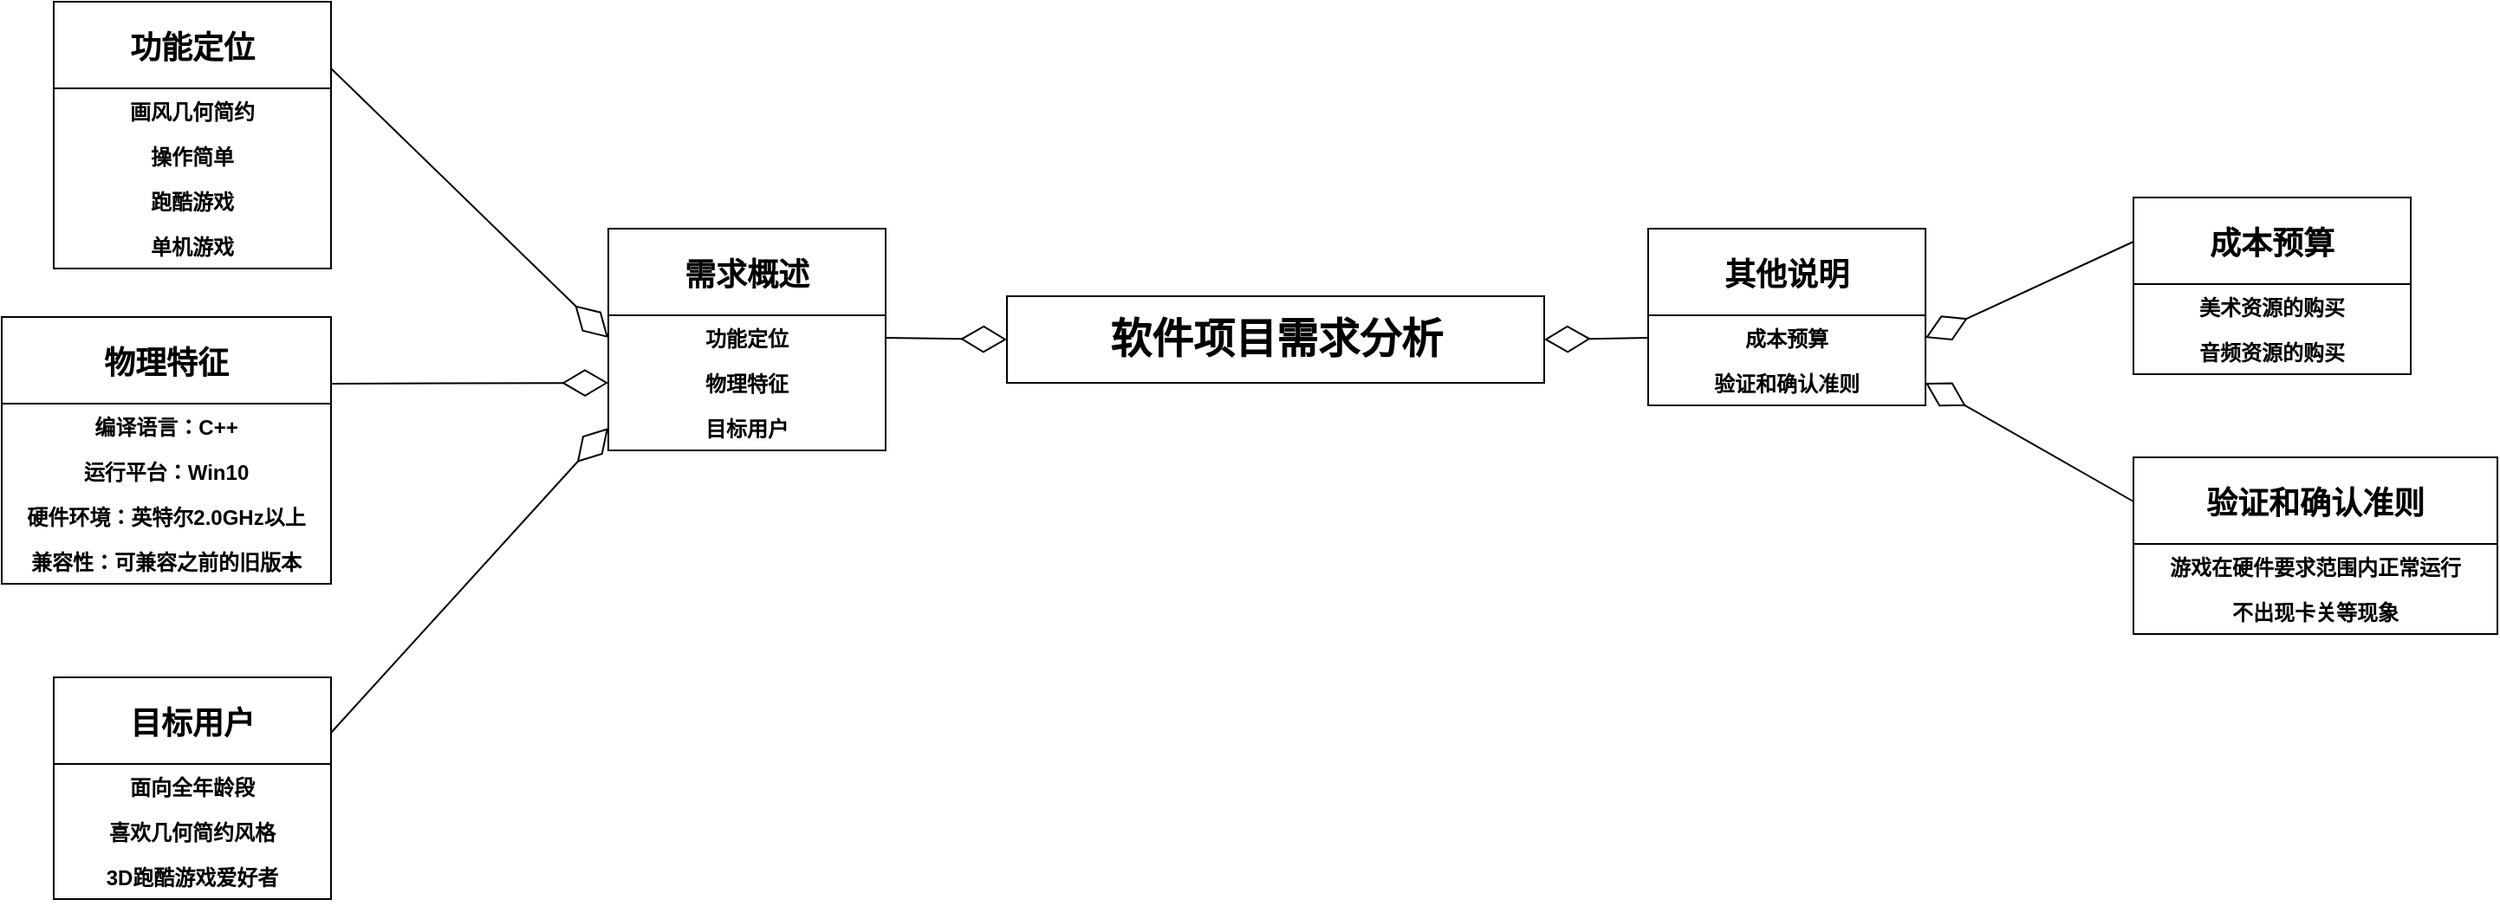 <mxfile version="17.2.2" type="device"><diagram name="Page-1" id="929967ad-93f9-6ef4-fab6-5d389245f69c"><mxGraphModel dx="2076" dy="1158" grid="1" gridSize="10" guides="1" tooltips="1" connect="1" arrows="1" fold="1" page="1" pageScale="1.5" pageWidth="1169" pageHeight="826" background="none" math="0" shadow="0"><root><mxCell id="0" style=";html=1;"/><mxCell id="1" style=";html=1;" parent="0"/><mxCell id="jm7BNOswYELbQj0yEB5I-5" value="需求概述" style="swimlane;fontStyle=1;childLayout=stackLayout;horizontal=1;startSize=50;fillColor=none;horizontalStack=0;resizeParent=1;resizeParentMax=0;resizeLast=0;collapsible=1;marginBottom=0;fontSize=18;" vertex="1" parent="1"><mxGeometry x="520" y="418" width="160" height="128" as="geometry"><mxRectangle x="360" y="360" width="90" height="26" as="alternateBounds"/></mxGeometry></mxCell><mxCell id="jm7BNOswYELbQj0yEB5I-7" value="功能定位" style="text;strokeColor=none;fillColor=none;align=center;verticalAlign=top;spacingLeft=4;spacingRight=4;overflow=hidden;rotatable=0;points=[[0,0.5],[1,0.5]];portConstraint=eastwest;fontStyle=1" vertex="1" parent="jm7BNOswYELbQj0yEB5I-5"><mxGeometry y="50" width="160" height="26" as="geometry"/></mxCell><mxCell id="jm7BNOswYELbQj0yEB5I-6" value="物理特征" style="text;strokeColor=none;fillColor=none;align=center;verticalAlign=top;spacingLeft=4;spacingRight=4;overflow=hidden;rotatable=0;points=[[0,0.5],[1,0.5]];portConstraint=eastwest;fontStyle=1" vertex="1" parent="jm7BNOswYELbQj0yEB5I-5"><mxGeometry y="76" width="160" height="26" as="geometry"/></mxCell><mxCell id="jm7BNOswYELbQj0yEB5I-8" value="目标用户" style="text;strokeColor=none;fillColor=none;align=center;verticalAlign=top;spacingLeft=4;spacingRight=4;overflow=hidden;rotatable=0;points=[[0,0.5],[1,0.5]];portConstraint=eastwest;fontStyle=1" vertex="1" parent="jm7BNOswYELbQj0yEB5I-5"><mxGeometry y="102" width="160" height="26" as="geometry"/></mxCell><mxCell id="jm7BNOswYELbQj0yEB5I-15" value="" style="endArrow=diamondThin;endFill=0;endSize=24;html=1;rounded=0;fontSize=18;entryX=0;entryY=0.5;entryDx=0;entryDy=0;exitX=1;exitY=0.25;exitDx=0;exitDy=0;" edge="1" parent="1" source="jm7BNOswYELbQj0yEB5I-20" target="jm7BNOswYELbQj0yEB5I-7"><mxGeometry width="160" relative="1" as="geometry"><mxPoint x="900" y="918" as="sourcePoint"/><mxPoint x="1270" y="778" as="targetPoint"/></mxGeometry></mxCell><mxCell id="jm7BNOswYELbQj0yEB5I-20" value="功能定位" style="swimlane;fontStyle=1;childLayout=stackLayout;horizontal=1;startSize=50;fillColor=none;horizontalStack=0;resizeParent=1;resizeParentMax=0;resizeLast=0;collapsible=1;marginBottom=0;fontSize=18;" vertex="1" parent="1"><mxGeometry x="200" y="287" width="160" height="154" as="geometry"><mxRectangle x="360" y="360" width="90" height="26" as="alternateBounds"/></mxGeometry></mxCell><mxCell id="jm7BNOswYELbQj0yEB5I-21" value="画风几何简约" style="text;strokeColor=none;fillColor=none;align=center;verticalAlign=top;spacingLeft=4;spacingRight=4;overflow=hidden;rotatable=0;points=[[0,0.5],[1,0.5]];portConstraint=eastwest;fontStyle=1" vertex="1" parent="jm7BNOswYELbQj0yEB5I-20"><mxGeometry y="50" width="160" height="26" as="geometry"/></mxCell><mxCell id="jm7BNOswYELbQj0yEB5I-22" value="操作简单" style="text;strokeColor=none;fillColor=none;align=center;verticalAlign=top;spacingLeft=4;spacingRight=4;overflow=hidden;rotatable=0;points=[[0,0.5],[1,0.5]];portConstraint=eastwest;fontStyle=1" vertex="1" parent="jm7BNOswYELbQj0yEB5I-20"><mxGeometry y="76" width="160" height="26" as="geometry"/></mxCell><mxCell id="jm7BNOswYELbQj0yEB5I-23" value="跑酷游戏" style="text;strokeColor=none;fillColor=none;align=center;verticalAlign=top;spacingLeft=4;spacingRight=4;overflow=hidden;rotatable=0;points=[[0,0.5],[1,0.5]];portConstraint=eastwest;fontStyle=1" vertex="1" parent="jm7BNOswYELbQj0yEB5I-20"><mxGeometry y="102" width="160" height="26" as="geometry"/></mxCell><mxCell id="jm7BNOswYELbQj0yEB5I-24" value="单机游戏" style="text;strokeColor=none;fillColor=none;align=center;verticalAlign=top;spacingLeft=4;spacingRight=4;overflow=hidden;rotatable=0;points=[[0,0.5],[1,0.5]];portConstraint=eastwest;fontStyle=1" vertex="1" parent="jm7BNOswYELbQj0yEB5I-20"><mxGeometry y="128" width="160" height="26" as="geometry"/></mxCell><mxCell id="jm7BNOswYELbQj0yEB5I-26" value="" style="endArrow=diamondThin;endFill=0;endSize=24;html=1;rounded=0;fontSize=18;exitX=1;exitY=0.25;exitDx=0;exitDy=0;entryX=0;entryY=0.5;entryDx=0;entryDy=0;" edge="1" parent="1" source="jm7BNOswYELbQj0yEB5I-27" target="jm7BNOswYELbQj0yEB5I-6"><mxGeometry width="160" relative="1" as="geometry"><mxPoint x="790" y="712" as="sourcePoint"/><mxPoint x="410" y="511" as="targetPoint"/></mxGeometry></mxCell><mxCell id="jm7BNOswYELbQj0yEB5I-27" value="物理特征" style="swimlane;fontStyle=1;childLayout=stackLayout;horizontal=1;startSize=50;fillColor=none;horizontalStack=0;resizeParent=1;resizeParentMax=0;resizeLast=0;collapsible=1;marginBottom=0;fontSize=18;" vertex="1" parent="1"><mxGeometry x="170" y="469" width="190" height="154" as="geometry"><mxRectangle x="360" y="360" width="90" height="26" as="alternateBounds"/></mxGeometry></mxCell><mxCell id="jm7BNOswYELbQj0yEB5I-28" value="编译语言：C++" style="text;strokeColor=none;fillColor=none;align=center;verticalAlign=top;spacingLeft=4;spacingRight=4;overflow=hidden;rotatable=0;points=[[0,0.5],[1,0.5]];portConstraint=eastwest;fontStyle=1" vertex="1" parent="jm7BNOswYELbQj0yEB5I-27"><mxGeometry y="50" width="190" height="26" as="geometry"/></mxCell><mxCell id="jm7BNOswYELbQj0yEB5I-29" value="运行平台：Win10" style="text;strokeColor=none;fillColor=none;align=center;verticalAlign=top;spacingLeft=4;spacingRight=4;overflow=hidden;rotatable=0;points=[[0,0.5],[1,0.5]];portConstraint=eastwest;fontStyle=1" vertex="1" parent="jm7BNOswYELbQj0yEB5I-27"><mxGeometry y="76" width="190" height="26" as="geometry"/></mxCell><mxCell id="jm7BNOswYELbQj0yEB5I-30" value="硬件环境：英特尔2.0GHz以上" style="text;strokeColor=none;fillColor=none;align=center;verticalAlign=top;spacingLeft=4;spacingRight=4;overflow=hidden;rotatable=0;points=[[0,0.5],[1,0.5]];portConstraint=eastwest;fontStyle=1" vertex="1" parent="jm7BNOswYELbQj0yEB5I-27"><mxGeometry y="102" width="190" height="26" as="geometry"/></mxCell><mxCell id="jm7BNOswYELbQj0yEB5I-31" value="兼容性：可兼容之前的旧版本" style="text;strokeColor=none;fillColor=none;align=center;verticalAlign=top;spacingLeft=4;spacingRight=4;overflow=hidden;rotatable=0;points=[[0,0.5],[1,0.5]];portConstraint=eastwest;fontStyle=1" vertex="1" parent="jm7BNOswYELbQj0yEB5I-27"><mxGeometry y="128" width="190" height="26" as="geometry"/></mxCell><mxCell id="jm7BNOswYELbQj0yEB5I-32" value="目标用户" style="swimlane;fontStyle=1;childLayout=stackLayout;horizontal=1;startSize=50;fillColor=none;horizontalStack=0;resizeParent=1;resizeParentMax=0;resizeLast=0;collapsible=1;marginBottom=0;fontSize=18;" vertex="1" parent="1"><mxGeometry x="200" y="677" width="160" height="128" as="geometry"><mxRectangle x="360" y="360" width="90" height="26" as="alternateBounds"/></mxGeometry></mxCell><mxCell id="jm7BNOswYELbQj0yEB5I-33" value="面向全年龄段" style="text;strokeColor=none;fillColor=none;align=center;verticalAlign=top;spacingLeft=4;spacingRight=4;overflow=hidden;rotatable=0;points=[[0,0.5],[1,0.5]];portConstraint=eastwest;fontStyle=1" vertex="1" parent="jm7BNOswYELbQj0yEB5I-32"><mxGeometry y="50" width="160" height="26" as="geometry"/></mxCell><mxCell id="jm7BNOswYELbQj0yEB5I-34" value="喜欢几何简约风格" style="text;strokeColor=none;fillColor=none;align=center;verticalAlign=top;spacingLeft=4;spacingRight=4;overflow=hidden;rotatable=0;points=[[0,0.5],[1,0.5]];portConstraint=eastwest;fontStyle=1" vertex="1" parent="jm7BNOswYELbQj0yEB5I-32"><mxGeometry y="76" width="160" height="26" as="geometry"/></mxCell><mxCell id="jm7BNOswYELbQj0yEB5I-35" value="3D跑酷游戏爱好者&#10;" style="text;strokeColor=none;fillColor=none;align=center;verticalAlign=top;spacingLeft=4;spacingRight=4;overflow=hidden;rotatable=0;points=[[0,0.5],[1,0.5]];portConstraint=eastwest;fontStyle=1" vertex="1" parent="jm7BNOswYELbQj0yEB5I-32"><mxGeometry y="102" width="160" height="26" as="geometry"/></mxCell><mxCell id="jm7BNOswYELbQj0yEB5I-37" value="" style="endArrow=diamondThin;endFill=0;endSize=24;html=1;rounded=0;fontSize=18;entryX=0;entryY=0.5;entryDx=0;entryDy=0;exitX=1;exitY=0.25;exitDx=0;exitDy=0;" edge="1" parent="1" source="jm7BNOswYELbQj0yEB5I-32" target="jm7BNOswYELbQj0yEB5I-8"><mxGeometry width="160" relative="1" as="geometry"><mxPoint x="680" y="692" as="sourcePoint"/><mxPoint x="840" y="692" as="targetPoint"/></mxGeometry></mxCell><mxCell id="jm7BNOswYELbQj0yEB5I-39" value="其他说明" style="swimlane;fontStyle=1;childLayout=stackLayout;horizontal=1;startSize=50;fillColor=none;horizontalStack=0;resizeParent=1;resizeParentMax=0;resizeLast=0;collapsible=1;marginBottom=0;fontSize=18;" vertex="1" parent="1"><mxGeometry x="1120" y="418" width="160" height="102" as="geometry"><mxRectangle x="360" y="360" width="90" height="26" as="alternateBounds"/></mxGeometry></mxCell><mxCell id="jm7BNOswYELbQj0yEB5I-40" value="成本预算" style="text;strokeColor=none;fillColor=none;align=center;verticalAlign=top;spacingLeft=4;spacingRight=4;overflow=hidden;rotatable=0;points=[[0,0.5],[1,0.5]];portConstraint=eastwest;fontStyle=1" vertex="1" parent="jm7BNOswYELbQj0yEB5I-39"><mxGeometry y="50" width="160" height="26" as="geometry"/></mxCell><mxCell id="jm7BNOswYELbQj0yEB5I-42" value="验证和确认准则" style="text;strokeColor=none;fillColor=none;align=center;verticalAlign=top;spacingLeft=4;spacingRight=4;overflow=hidden;rotatable=0;points=[[0,0.5],[1,0.5]];portConstraint=eastwest;fontStyle=1" vertex="1" parent="jm7BNOswYELbQj0yEB5I-39"><mxGeometry y="76" width="160" height="26" as="geometry"/></mxCell><mxCell id="jm7BNOswYELbQj0yEB5I-43" value="成本预算" style="swimlane;fontStyle=1;childLayout=stackLayout;horizontal=1;startSize=50;fillColor=none;horizontalStack=0;resizeParent=1;resizeParentMax=0;resizeLast=0;collapsible=1;marginBottom=0;fontSize=18;" vertex="1" parent="1"><mxGeometry x="1400" y="400" width="160" height="102" as="geometry"><mxRectangle x="360" y="360" width="90" height="26" as="alternateBounds"/></mxGeometry></mxCell><mxCell id="jm7BNOswYELbQj0yEB5I-44" value="美术资源的购买" style="text;strokeColor=none;fillColor=none;align=center;verticalAlign=top;spacingLeft=4;spacingRight=4;overflow=hidden;rotatable=0;points=[[0,0.5],[1,0.5]];portConstraint=eastwest;fontStyle=1" vertex="1" parent="jm7BNOswYELbQj0yEB5I-43"><mxGeometry y="50" width="160" height="26" as="geometry"/></mxCell><mxCell id="jm7BNOswYELbQj0yEB5I-45" value="音频资源的购买" style="text;strokeColor=none;fillColor=none;align=center;verticalAlign=top;spacingLeft=4;spacingRight=4;overflow=hidden;rotatable=0;points=[[0,0.5],[1,0.5]];portConstraint=eastwest;fontStyle=1" vertex="1" parent="jm7BNOswYELbQj0yEB5I-43"><mxGeometry y="76" width="160" height="26" as="geometry"/></mxCell><mxCell id="jm7BNOswYELbQj0yEB5I-47" value="验证和确认准则" style="swimlane;fontStyle=1;childLayout=stackLayout;horizontal=1;startSize=50;fillColor=none;horizontalStack=0;resizeParent=1;resizeParentMax=0;resizeLast=0;collapsible=1;marginBottom=0;fontSize=18;" vertex="1" parent="1"><mxGeometry x="1400" y="550" width="210" height="102" as="geometry"><mxRectangle x="360" y="360" width="90" height="26" as="alternateBounds"/></mxGeometry></mxCell><mxCell id="jm7BNOswYELbQj0yEB5I-48" value="游戏在硬件要求范围内正常运行" style="text;strokeColor=none;fillColor=none;align=center;verticalAlign=top;spacingLeft=4;spacingRight=4;overflow=hidden;rotatable=0;points=[[0,0.5],[1,0.5]];portConstraint=eastwest;fontStyle=1" vertex="1" parent="jm7BNOswYELbQj0yEB5I-47"><mxGeometry y="50" width="210" height="26" as="geometry"/></mxCell><mxCell id="jm7BNOswYELbQj0yEB5I-49" value="不出现卡关等现象" style="text;strokeColor=none;fillColor=none;align=center;verticalAlign=top;spacingLeft=4;spacingRight=4;overflow=hidden;rotatable=0;points=[[0,0.5],[1,0.5]];portConstraint=eastwest;fontStyle=1" vertex="1" parent="jm7BNOswYELbQj0yEB5I-47"><mxGeometry y="76" width="210" height="26" as="geometry"/></mxCell><mxCell id="jm7BNOswYELbQj0yEB5I-51" value="" style="endArrow=diamondThin;endFill=0;endSize=24;html=1;rounded=0;fontSize=18;entryX=1;entryY=0.5;entryDx=0;entryDy=0;exitX=0;exitY=0.25;exitDx=0;exitDy=0;" edge="1" parent="1" source="jm7BNOswYELbQj0yEB5I-43" target="jm7BNOswYELbQj0yEB5I-40"><mxGeometry width="160" relative="1" as="geometry"><mxPoint x="1300" y="50" as="sourcePoint"/><mxPoint x="1460" y="50" as="targetPoint"/></mxGeometry></mxCell><mxCell id="jm7BNOswYELbQj0yEB5I-53" value="" style="endArrow=diamondThin;endFill=0;endSize=24;html=1;rounded=0;fontSize=18;entryX=1;entryY=0.5;entryDx=0;entryDy=0;exitX=0;exitY=0.25;exitDx=0;exitDy=0;" edge="1" parent="1" source="jm7BNOswYELbQj0yEB5I-47" target="jm7BNOswYELbQj0yEB5I-42"><mxGeometry width="160" relative="1" as="geometry"><mxPoint x="1400" y="567.5" as="sourcePoint"/><mxPoint x="1460" y="50" as="targetPoint"/></mxGeometry></mxCell><mxCell id="jm7BNOswYELbQj0yEB5I-54" value="&lt;span style=&quot;font-size: 24px ; font-weight: 700&quot;&gt;软件项目需求分析&lt;/span&gt;" style="html=1;fontSize=18;" vertex="1" parent="1"><mxGeometry x="750" y="457" width="310" height="50" as="geometry"/></mxCell><mxCell id="jm7BNOswYELbQj0yEB5I-55" value="" style="endArrow=diamondThin;endFill=0;endSize=24;html=1;rounded=0;fontSize=18;entryX=0;entryY=0.5;entryDx=0;entryDy=0;exitX=1;exitY=0.5;exitDx=0;exitDy=0;" edge="1" parent="1" source="jm7BNOswYELbQj0yEB5I-7" target="jm7BNOswYELbQj0yEB5I-54"><mxGeometry width="160" relative="1" as="geometry"><mxPoint x="760" y="440" as="sourcePoint"/><mxPoint x="1040" y="510" as="targetPoint"/></mxGeometry></mxCell><mxCell id="jm7BNOswYELbQj0yEB5I-56" value="" style="endArrow=diamondThin;endFill=0;endSize=24;html=1;rounded=0;fontSize=18;exitX=0;exitY=0.5;exitDx=0;exitDy=0;entryX=1;entryY=0.5;entryDx=0;entryDy=0;" edge="1" parent="1" source="jm7BNOswYELbQj0yEB5I-40" target="jm7BNOswYELbQj0yEB5I-54"><mxGeometry width="160" relative="1" as="geometry"><mxPoint x="880" y="510" as="sourcePoint"/><mxPoint x="1040" y="510" as="targetPoint"/></mxGeometry></mxCell></root></mxGraphModel></diagram></mxfile>